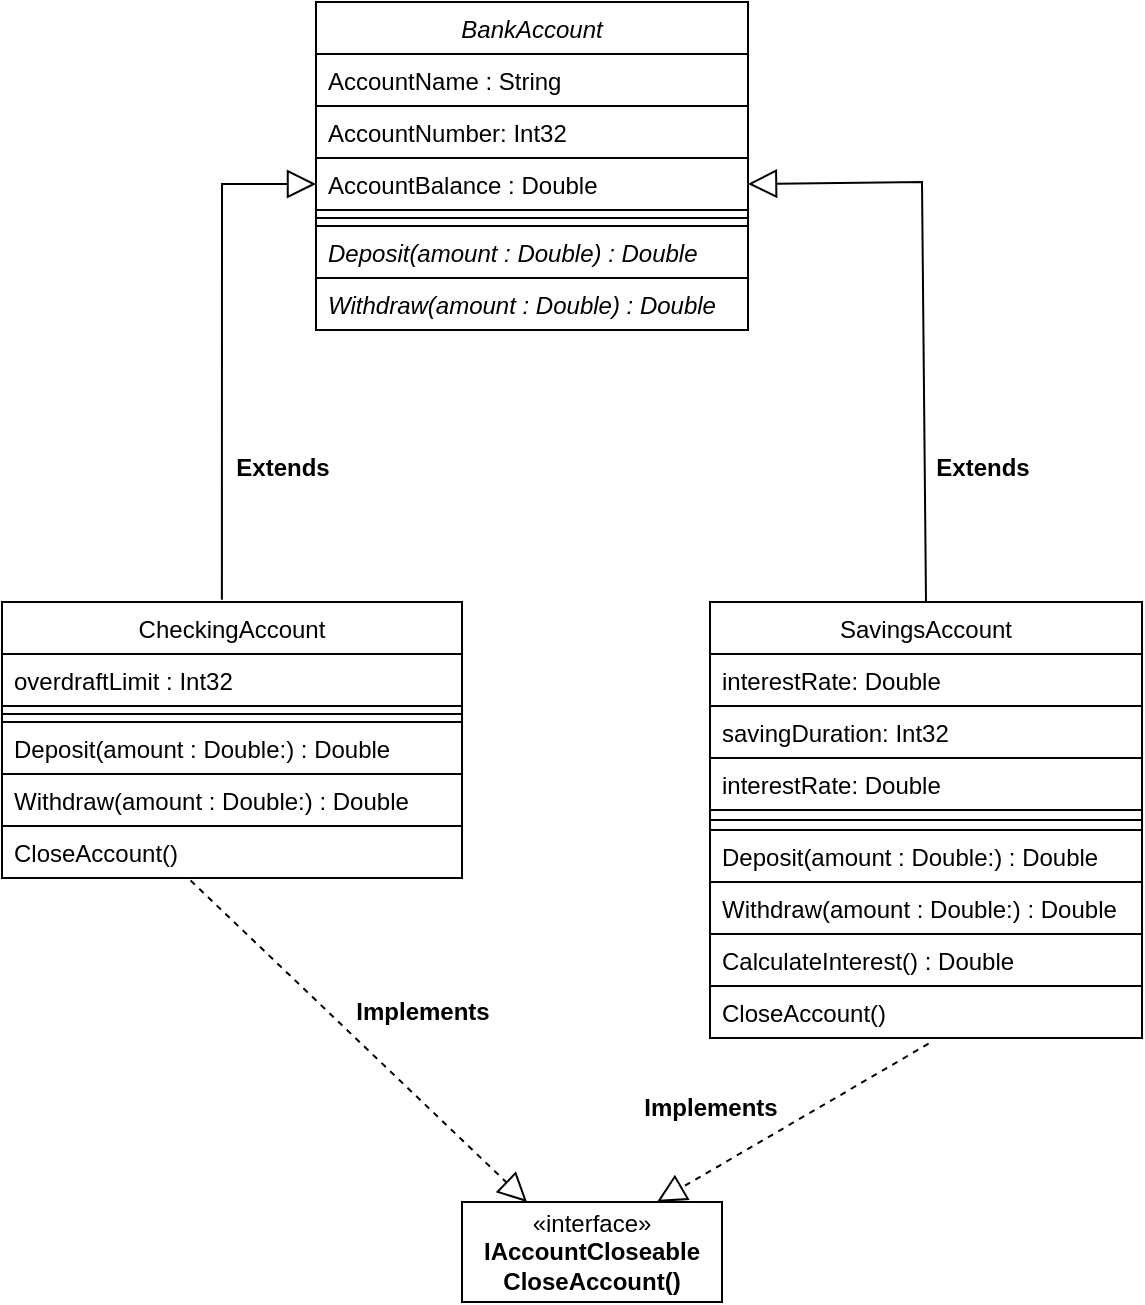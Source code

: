 <mxfile>
    <diagram id="C5RBs43oDa-KdzZeNtuy" name="Page-1">
        <mxGraphModel dx="768" dy="568" grid="0" gridSize="10" guides="1" tooltips="1" connect="1" arrows="1" fold="1" page="1" pageScale="1" pageWidth="827" pageHeight="1169" background="#ffffff" math="0" shadow="0">
            <root>
                <mxCell id="WIyWlLk6GJQsqaUBKTNV-0"/>
                <mxCell id="WIyWlLk6GJQsqaUBKTNV-1" parent="WIyWlLk6GJQsqaUBKTNV-0"/>
                <mxCell id="zkfFHV4jXpPFQw0GAbJ--0" value="BankAccount" style="swimlane;fontStyle=2;align=center;verticalAlign=top;childLayout=stackLayout;horizontal=1;startSize=26;horizontalStack=0;resizeParent=1;resizeLast=0;collapsible=1;marginBottom=0;rounded=0;shadow=0;strokeWidth=1;fontColor=#000000;labelBorderColor=none;strokeColor=#000000;fillColor=none;" parent="WIyWlLk6GJQsqaUBKTNV-1" vertex="1">
                    <mxGeometry x="217" y="60" width="216" height="164" as="geometry">
                        <mxRectangle x="230" y="140" width="160" height="26" as="alternateBounds"/>
                    </mxGeometry>
                </mxCell>
                <mxCell id="zkfFHV4jXpPFQw0GAbJ--1" value="AccountName : String" style="text;align=left;verticalAlign=top;spacingLeft=4;spacingRight=4;overflow=hidden;rotatable=0;points=[[0,0.5],[1,0.5]];portConstraint=eastwest;fontColor=#000000;labelBorderColor=none;strokeColor=#000000;" parent="zkfFHV4jXpPFQw0GAbJ--0" vertex="1">
                    <mxGeometry y="26" width="216" height="26" as="geometry"/>
                </mxCell>
                <mxCell id="zkfFHV4jXpPFQw0GAbJ--2" value="AccountNumber: Int32" style="text;align=left;verticalAlign=top;spacingLeft=4;spacingRight=4;overflow=hidden;rotatable=0;points=[[0,0.5],[1,0.5]];portConstraint=eastwest;rounded=0;shadow=0;html=0;fontColor=#000000;labelBorderColor=none;strokeColor=#000000;" parent="zkfFHV4jXpPFQw0GAbJ--0" vertex="1">
                    <mxGeometry y="52" width="216" height="26" as="geometry"/>
                </mxCell>
                <mxCell id="zkfFHV4jXpPFQw0GAbJ--3" value="AccountBalance : Double" style="text;align=left;verticalAlign=top;spacingLeft=4;spacingRight=4;overflow=hidden;rotatable=0;points=[[0,0.5],[1,0.5]];portConstraint=eastwest;rounded=0;shadow=0;html=0;fontColor=#000000;labelBorderColor=none;strokeColor=#000000;" parent="zkfFHV4jXpPFQw0GAbJ--0" vertex="1">
                    <mxGeometry y="78" width="216" height="26" as="geometry"/>
                </mxCell>
                <mxCell id="zkfFHV4jXpPFQw0GAbJ--4" value="" style="line;html=1;strokeWidth=1;align=left;verticalAlign=middle;spacingTop=-1;spacingLeft=3;spacingRight=3;rotatable=0;labelPosition=right;points=[];portConstraint=eastwest;fontColor=#000000;labelBorderColor=none;strokeColor=#000000;" parent="zkfFHV4jXpPFQw0GAbJ--0" vertex="1">
                    <mxGeometry y="104" width="216" height="8" as="geometry"/>
                </mxCell>
                <mxCell id="JFEm_Y9JkZIuzSRhqnkK-1" value="Deposit(amount : Double) : Double" style="text;align=left;verticalAlign=top;spacingLeft=4;spacingRight=4;overflow=hidden;rotatable=0;points=[[0,0.5],[1,0.5]];portConstraint=eastwest;fontStyle=2;fontColor=#000000;labelBorderColor=none;strokeColor=#000000;" parent="zkfFHV4jXpPFQw0GAbJ--0" vertex="1">
                    <mxGeometry y="112" width="216" height="26" as="geometry"/>
                </mxCell>
                <mxCell id="zkfFHV4jXpPFQw0GAbJ--5" value="Withdraw(amount : Double) : Double" style="text;align=left;verticalAlign=top;spacingLeft=4;spacingRight=4;overflow=hidden;rotatable=0;points=[[0,0.5],[1,0.5]];portConstraint=eastwest;fontStyle=2;fontColor=#000000;labelBorderColor=none;strokeColor=#000000;" parent="zkfFHV4jXpPFQw0GAbJ--0" vertex="1">
                    <mxGeometry y="138" width="216" height="26" as="geometry"/>
                </mxCell>
                <mxCell id="zkfFHV4jXpPFQw0GAbJ--6" value="CheckingAccount" style="swimlane;fontStyle=0;align=center;verticalAlign=top;childLayout=stackLayout;horizontal=1;startSize=26;horizontalStack=0;resizeParent=1;resizeLast=0;collapsible=1;marginBottom=0;rounded=0;shadow=0;strokeWidth=1;fontColor=#000000;labelBorderColor=none;strokeColor=#000000;fillColor=none;" parent="WIyWlLk6GJQsqaUBKTNV-1" vertex="1">
                    <mxGeometry x="60" y="360" width="230" height="138" as="geometry">
                        <mxRectangle x="130" y="380" width="160" height="26" as="alternateBounds"/>
                    </mxGeometry>
                </mxCell>
                <mxCell id="zkfFHV4jXpPFQw0GAbJ--7" value="overdraftLimit : Int32" style="text;align=left;verticalAlign=top;spacingLeft=4;spacingRight=4;overflow=hidden;rotatable=0;points=[[0,0.5],[1,0.5]];portConstraint=eastwest;fontColor=#000000;labelBorderColor=none;strokeColor=#000000;" parent="zkfFHV4jXpPFQw0GAbJ--6" vertex="1">
                    <mxGeometry y="26" width="230" height="26" as="geometry"/>
                </mxCell>
                <mxCell id="zkfFHV4jXpPFQw0GAbJ--9" value="" style="line;html=1;strokeWidth=1;align=left;verticalAlign=middle;spacingTop=-1;spacingLeft=3;spacingRight=3;rotatable=0;labelPosition=right;points=[];portConstraint=eastwest;fontColor=#000000;labelBorderColor=none;strokeColor=#000000;" parent="zkfFHV4jXpPFQw0GAbJ--6" vertex="1">
                    <mxGeometry y="52" width="230" height="8" as="geometry"/>
                </mxCell>
                <mxCell id="zkfFHV4jXpPFQw0GAbJ--10" value="Deposit(amount : Double:) : Double" style="text;align=left;verticalAlign=top;spacingLeft=4;spacingRight=4;overflow=hidden;rotatable=0;points=[[0,0.5],[1,0.5]];portConstraint=eastwest;fontStyle=0;fontColor=#000000;labelBorderColor=none;strokeColor=#000000;" parent="zkfFHV4jXpPFQw0GAbJ--6" vertex="1">
                    <mxGeometry y="60" width="230" height="26" as="geometry"/>
                </mxCell>
                <mxCell id="zkfFHV4jXpPFQw0GAbJ--11" value="Withdraw(amount : Double:) : Double" style="text;align=left;verticalAlign=top;spacingLeft=4;spacingRight=4;overflow=hidden;rotatable=0;points=[[0,0.5],[1,0.5]];portConstraint=eastwest;fontColor=#000000;labelBorderColor=none;strokeColor=#000000;" parent="zkfFHV4jXpPFQw0GAbJ--6" vertex="1">
                    <mxGeometry y="86" width="230" height="26" as="geometry"/>
                </mxCell>
                <mxCell id="JFEm_Y9JkZIuzSRhqnkK-8" value="CloseAccount()" style="text;align=left;verticalAlign=top;spacingLeft=4;spacingRight=4;overflow=hidden;rotatable=0;points=[[0,0.5],[1,0.5]];portConstraint=eastwest;fontColor=#000000;labelBorderColor=none;strokeColor=#000000;" parent="zkfFHV4jXpPFQw0GAbJ--6" vertex="1">
                    <mxGeometry y="112" width="230" height="26" as="geometry"/>
                </mxCell>
                <mxCell id="zkfFHV4jXpPFQw0GAbJ--13" value="SavingsAccount" style="swimlane;fontStyle=0;align=center;verticalAlign=top;childLayout=stackLayout;horizontal=1;startSize=26;horizontalStack=0;resizeParent=1;resizeLast=0;collapsible=1;marginBottom=0;rounded=0;shadow=0;strokeWidth=1;fontColor=#000000;labelBorderColor=none;strokeColor=#000000;fillColor=none;" parent="WIyWlLk6GJQsqaUBKTNV-1" vertex="1">
                    <mxGeometry x="414" y="360" width="216" height="218" as="geometry">
                        <mxRectangle x="340" y="380" width="170" height="26" as="alternateBounds"/>
                    </mxGeometry>
                </mxCell>
                <mxCell id="zkfFHV4jXpPFQw0GAbJ--14" value="interestRate: Double&#10;" style="text;align=left;verticalAlign=top;spacingLeft=4;spacingRight=4;overflow=hidden;rotatable=0;points=[[0,0.5],[1,0.5]];portConstraint=eastwest;fontColor=#000000;labelBorderColor=none;strokeColor=#000000;" parent="zkfFHV4jXpPFQw0GAbJ--13" vertex="1">
                    <mxGeometry y="26" width="216" height="26" as="geometry"/>
                </mxCell>
                <mxCell id="JFEm_Y9JkZIuzSRhqnkK-3" value="savingDuration: Int32&#10;" style="text;align=left;verticalAlign=top;spacingLeft=4;spacingRight=4;overflow=hidden;rotatable=0;points=[[0,0.5],[1,0.5]];portConstraint=eastwest;fontColor=#000000;labelBorderColor=none;strokeColor=#000000;" parent="zkfFHV4jXpPFQw0GAbJ--13" vertex="1">
                    <mxGeometry y="52" width="216" height="26" as="geometry"/>
                </mxCell>
                <mxCell id="JFEm_Y9JkZIuzSRhqnkK-4" value="interestRate: Double&#10;" style="text;align=left;verticalAlign=top;spacingLeft=4;spacingRight=4;overflow=hidden;rotatable=0;points=[[0,0.5],[1,0.5]];portConstraint=eastwest;fontColor=#000000;labelBorderColor=none;strokeColor=#000000;" parent="zkfFHV4jXpPFQw0GAbJ--13" vertex="1">
                    <mxGeometry y="78" width="216" height="26" as="geometry"/>
                </mxCell>
                <mxCell id="zkfFHV4jXpPFQw0GAbJ--15" value="" style="line;html=1;strokeWidth=1;align=left;verticalAlign=middle;spacingTop=-1;spacingLeft=3;spacingRight=3;rotatable=0;labelPosition=right;points=[];portConstraint=eastwest;fontColor=#000000;labelBorderColor=none;strokeColor=#000000;" parent="zkfFHV4jXpPFQw0GAbJ--13" vertex="1">
                    <mxGeometry y="104" width="216" height="10" as="geometry"/>
                </mxCell>
                <mxCell id="JFEm_Y9JkZIuzSRhqnkK-5" value="Deposit(amount : Double:) : Double" style="text;align=left;verticalAlign=top;spacingLeft=4;spacingRight=4;overflow=hidden;rotatable=0;points=[[0,0.5],[1,0.5]];portConstraint=eastwest;fontColor=#000000;labelBorderColor=none;strokeColor=#000000;" parent="zkfFHV4jXpPFQw0GAbJ--13" vertex="1">
                    <mxGeometry y="114" width="216" height="26" as="geometry"/>
                </mxCell>
                <mxCell id="JFEm_Y9JkZIuzSRhqnkK-6" value="Withdraw(amount : Double:) : Double" style="text;align=left;verticalAlign=top;spacingLeft=4;spacingRight=4;overflow=hidden;rotatable=0;points=[[0,0.5],[1,0.5]];portConstraint=eastwest;fontColor=#000000;labelBorderColor=none;strokeColor=#000000;" parent="zkfFHV4jXpPFQw0GAbJ--13" vertex="1">
                    <mxGeometry y="140" width="216" height="26" as="geometry"/>
                </mxCell>
                <mxCell id="JFEm_Y9JkZIuzSRhqnkK-7" value="CalculateInterest() : Double" style="text;align=left;verticalAlign=top;spacingLeft=4;spacingRight=4;overflow=hidden;rotatable=0;points=[[0,0.5],[1,0.5]];portConstraint=eastwest;fontColor=#000000;labelBorderColor=none;strokeColor=#000000;" parent="zkfFHV4jXpPFQw0GAbJ--13" vertex="1">
                    <mxGeometry y="166" width="216" height="26" as="geometry"/>
                </mxCell>
                <mxCell id="JFEm_Y9JkZIuzSRhqnkK-9" value="CloseAccount()" style="text;align=left;verticalAlign=top;spacingLeft=4;spacingRight=4;overflow=hidden;rotatable=0;points=[[0,0.5],[1,0.5]];portConstraint=eastwest;fontColor=#000000;labelBorderColor=none;strokeColor=#000000;" parent="zkfFHV4jXpPFQw0GAbJ--13" vertex="1">
                    <mxGeometry y="192" width="216" height="26" as="geometry"/>
                </mxCell>
                <mxCell id="JFEm_Y9JkZIuzSRhqnkK-0" value="«interface»&lt;br&gt;&lt;b&gt;IAccountCloseable&lt;br&gt;CloseAccount()&lt;br&gt;&lt;/b&gt;" style="html=1;whiteSpace=wrap;fontColor=#000000;labelBorderColor=none;strokeColor=#000000;fillColor=none;" parent="WIyWlLk6GJQsqaUBKTNV-1" vertex="1">
                    <mxGeometry x="290" y="660" width="130" height="50" as="geometry"/>
                </mxCell>
                <mxCell id="JFEm_Y9JkZIuzSRhqnkK-12" value="" style="endArrow=block;endFill=0;endSize=12;html=1;rounded=0;entryX=0;entryY=0.5;entryDx=0;entryDy=0;exitX=0.478;exitY=-0.008;exitDx=0;exitDy=0;exitPerimeter=0;fontColor=#000000;labelBorderColor=none;strokeColor=#000000;" parent="WIyWlLk6GJQsqaUBKTNV-1" source="zkfFHV4jXpPFQw0GAbJ--6" target="zkfFHV4jXpPFQw0GAbJ--3" edge="1">
                    <mxGeometry width="160" relative="1" as="geometry">
                        <mxPoint x="170" y="350" as="sourcePoint"/>
                        <mxPoint x="255" y="260" as="targetPoint"/>
                        <Array as="points">
                            <mxPoint x="170" y="151"/>
                        </Array>
                    </mxGeometry>
                </mxCell>
                <mxCell id="JFEm_Y9JkZIuzSRhqnkK-13" value="" style="endArrow=block;endFill=0;endSize=12;html=1;rounded=0;entryX=1;entryY=0.5;entryDx=0;entryDy=0;exitX=0.5;exitY=0;exitDx=0;exitDy=0;fontColor=#000000;labelBorderColor=none;strokeColor=#000000;" parent="WIyWlLk6GJQsqaUBKTNV-1" source="zkfFHV4jXpPFQw0GAbJ--13" target="zkfFHV4jXpPFQw0GAbJ--3" edge="1">
                    <mxGeometry width="160" relative="1" as="geometry">
                        <mxPoint x="550" y="338" as="sourcePoint"/>
                        <mxPoint x="597" y="130" as="targetPoint"/>
                        <Array as="points">
                            <mxPoint x="520" y="150"/>
                        </Array>
                    </mxGeometry>
                </mxCell>
                <mxCell id="JFEm_Y9JkZIuzSRhqnkK-14" value="" style="endArrow=block;dashed=1;endFill=0;endSize=12;html=1;rounded=0;exitX=0.41;exitY=1.048;exitDx=0;exitDy=0;exitPerimeter=0;entryX=0.25;entryY=0;entryDx=0;entryDy=0;fontColor=#000000;labelBorderColor=none;strokeColor=#000000;" parent="WIyWlLk6GJQsqaUBKTNV-1" source="JFEm_Y9JkZIuzSRhqnkK-8" target="JFEm_Y9JkZIuzSRhqnkK-0" edge="1">
                    <mxGeometry width="160" relative="1" as="geometry">
                        <mxPoint x="350" y="510" as="sourcePoint"/>
                        <mxPoint x="510" y="510" as="targetPoint"/>
                    </mxGeometry>
                </mxCell>
                <mxCell id="JFEm_Y9JkZIuzSRhqnkK-15" value="" style="endArrow=block;dashed=1;endFill=0;endSize=12;html=1;rounded=0;exitX=0.506;exitY=1.109;exitDx=0;exitDy=0;exitPerimeter=0;entryX=0.75;entryY=0;entryDx=0;entryDy=0;fontColor=#000000;labelBorderColor=none;strokeColor=#000000;" parent="WIyWlLk6GJQsqaUBKTNV-1" source="JFEm_Y9JkZIuzSRhqnkK-9" target="JFEm_Y9JkZIuzSRhqnkK-0" edge="1">
                    <mxGeometry width="160" relative="1" as="geometry">
                        <mxPoint x="350" y="510" as="sourcePoint"/>
                        <mxPoint x="510" y="510" as="targetPoint"/>
                    </mxGeometry>
                </mxCell>
                <mxCell id="JFEm_Y9JkZIuzSRhqnkK-17" value="Extends" style="text;align=center;fontStyle=1;verticalAlign=middle;spacingLeft=3;spacingRight=3;strokeColor=none;rotatable=0;points=[[0,0.5],[1,0.5]];portConstraint=eastwest;html=1;fontColor=#000000;labelBorderColor=none;" parent="WIyWlLk6GJQsqaUBKTNV-1" vertex="1">
                    <mxGeometry x="160" y="280" width="80" height="26" as="geometry"/>
                </mxCell>
                <mxCell id="JFEm_Y9JkZIuzSRhqnkK-18" value="Extends" style="text;align=center;fontStyle=1;verticalAlign=middle;spacingLeft=3;spacingRight=3;strokeColor=none;rotatable=0;points=[[0,0.5],[1,0.5]];portConstraint=eastwest;html=1;fontColor=#000000;labelBorderColor=none;" parent="WIyWlLk6GJQsqaUBKTNV-1" vertex="1">
                    <mxGeometry x="510" y="280" width="80" height="26" as="geometry"/>
                </mxCell>
                <mxCell id="JFEm_Y9JkZIuzSRhqnkK-19" value="Implements" style="text;align=center;fontStyle=1;verticalAlign=middle;spacingLeft=3;spacingRight=3;strokeColor=none;rotatable=0;points=[[0,0.5],[1,0.5]];portConstraint=eastwest;html=1;fontColor=#000000;labelBorderColor=none;" parent="WIyWlLk6GJQsqaUBKTNV-1" vertex="1">
                    <mxGeometry x="230" y="552" width="80" height="26" as="geometry"/>
                </mxCell>
                <mxCell id="JFEm_Y9JkZIuzSRhqnkK-20" value="Implements" style="text;align=center;fontStyle=1;verticalAlign=middle;spacingLeft=3;spacingRight=3;strokeColor=none;rotatable=0;points=[[0,0.5],[1,0.5]];portConstraint=eastwest;html=1;fontColor=#000000;labelBorderColor=none;" parent="WIyWlLk6GJQsqaUBKTNV-1" vertex="1">
                    <mxGeometry x="374" y="600" width="80" height="26" as="geometry"/>
                </mxCell>
            </root>
        </mxGraphModel>
    </diagram>
</mxfile>
